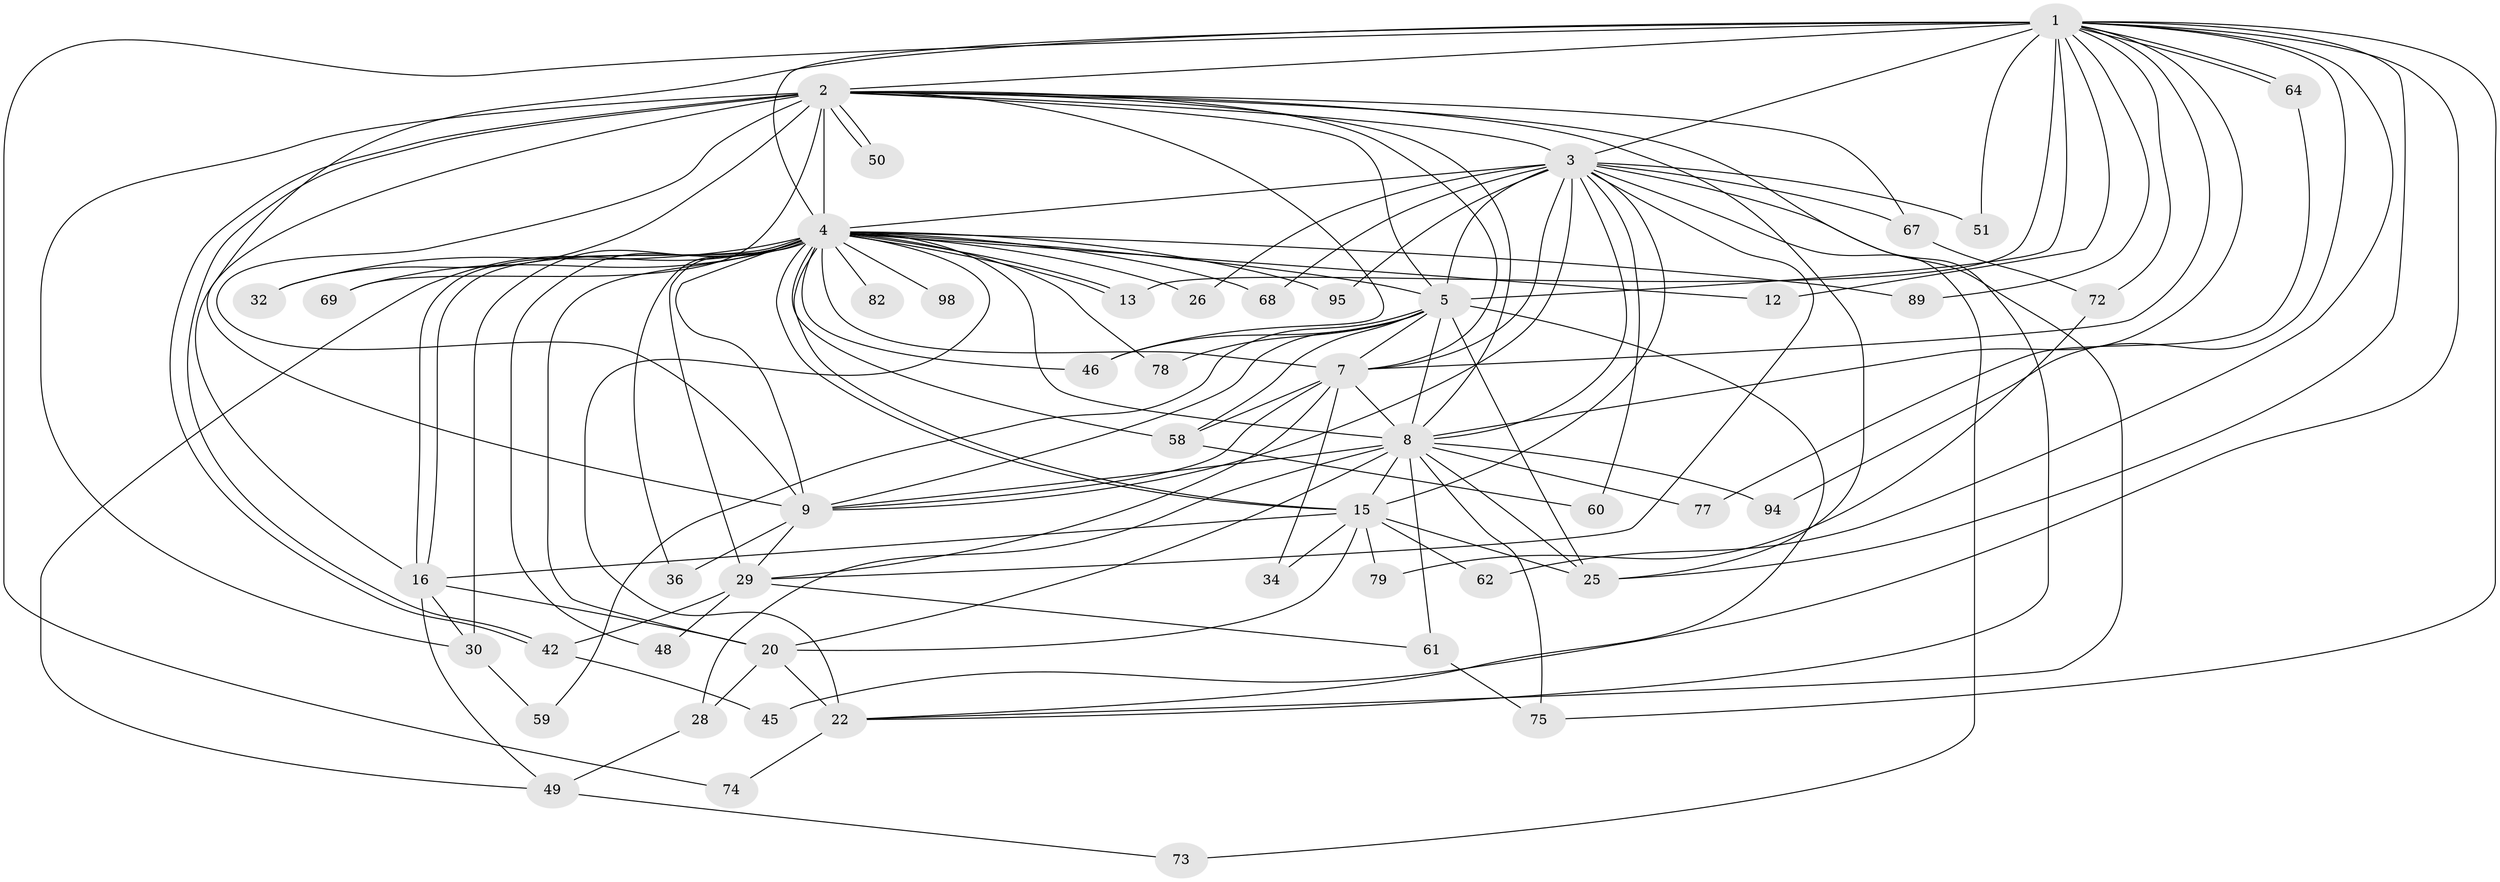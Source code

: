 // original degree distribution, {25: 0.01, 22: 0.01, 21: 0.01, 28: 0.01, 15: 0.01, 16: 0.01, 12: 0.02, 18: 0.02, 6: 0.02, 2: 0.49, 3: 0.22, 7: 0.02, 9: 0.01, 4: 0.06, 5: 0.08}
// Generated by graph-tools (version 1.1) at 2025/14/03/09/25 04:14:04]
// undirected, 50 vertices, 131 edges
graph export_dot {
graph [start="1"]
  node [color=gray90,style=filled];
  1;
  2 [super="+65+56+14"];
  3;
  4 [super="+17+6"];
  5;
  7 [super="+19"];
  8;
  9;
  12;
  13 [super="+31"];
  15 [super="+33+21"];
  16 [super="+85+24+38+44"];
  20 [super="+41"];
  22 [super="+53+43"];
  25 [super="+66+27"];
  26;
  28;
  29 [super="+54+35"];
  30;
  32 [super="+55"];
  34;
  36;
  42;
  45;
  46 [super="+90"];
  48;
  49;
  50;
  51;
  58 [super="+71"];
  59;
  60;
  61;
  62;
  64;
  67;
  68;
  69;
  72;
  73;
  74;
  75 [super="+93"];
  77;
  78;
  79;
  82;
  89;
  94;
  95;
  98;
  1 -- 2;
  1 -- 3;
  1 -- 4 [weight=6];
  1 -- 5;
  1 -- 7;
  1 -- 8;
  1 -- 9;
  1 -- 12;
  1 -- 25;
  1 -- 45;
  1 -- 51;
  1 -- 62;
  1 -- 64;
  1 -- 64;
  1 -- 72;
  1 -- 74;
  1 -- 75;
  1 -- 89;
  1 -- 94;
  1 -- 13;
  2 -- 3;
  2 -- 4 [weight=6];
  2 -- 5;
  2 -- 7;
  2 -- 8;
  2 -- 9;
  2 -- 25;
  2 -- 32;
  2 -- 42;
  2 -- 42;
  2 -- 50;
  2 -- 50;
  2 -- 67;
  2 -- 46;
  2 -- 69;
  2 -- 30;
  2 -- 16;
  2 -- 22;
  3 -- 4 [weight=5];
  3 -- 5;
  3 -- 7;
  3 -- 8;
  3 -- 9;
  3 -- 22;
  3 -- 26;
  3 -- 29;
  3 -- 51;
  3 -- 60;
  3 -- 67;
  3 -- 68;
  3 -- 73;
  3 -- 95;
  3 -- 15;
  4 -- 5 [weight=3];
  4 -- 7 [weight=6];
  4 -- 8 [weight=4];
  4 -- 9 [weight=4];
  4 -- 12;
  4 -- 13 [weight=2];
  4 -- 13;
  4 -- 15 [weight=2];
  4 -- 15;
  4 -- 16 [weight=4];
  4 -- 16;
  4 -- 22 [weight=2];
  4 -- 30;
  4 -- 46;
  4 -- 48;
  4 -- 68;
  4 -- 78;
  4 -- 98 [weight=2];
  4 -- 29 [weight=3];
  4 -- 69;
  4 -- 82 [weight=2];
  4 -- 20;
  4 -- 89;
  4 -- 26;
  4 -- 95;
  4 -- 32 [weight=3];
  4 -- 36;
  4 -- 49;
  4 -- 58 [weight=2];
  5 -- 7;
  5 -- 8;
  5 -- 9;
  5 -- 46;
  5 -- 58;
  5 -- 59;
  5 -- 78;
  5 -- 22;
  5 -- 25;
  7 -- 8;
  7 -- 9;
  7 -- 34;
  7 -- 58;
  7 -- 29;
  8 -- 9;
  8 -- 20;
  8 -- 28;
  8 -- 61;
  8 -- 75;
  8 -- 77;
  8 -- 94;
  8 -- 25;
  8 -- 15;
  9 -- 36;
  9 -- 29;
  15 -- 34;
  15 -- 79;
  15 -- 62;
  15 -- 25;
  15 -- 20;
  15 -- 16;
  16 -- 20;
  16 -- 30 [weight=2];
  16 -- 49;
  20 -- 28;
  20 -- 22;
  22 -- 74;
  28 -- 49;
  29 -- 48;
  29 -- 61;
  29 -- 42;
  30 -- 59;
  42 -- 45;
  49 -- 73;
  58 -- 60;
  61 -- 75;
  64 -- 77;
  67 -- 72;
  72 -- 79;
}
